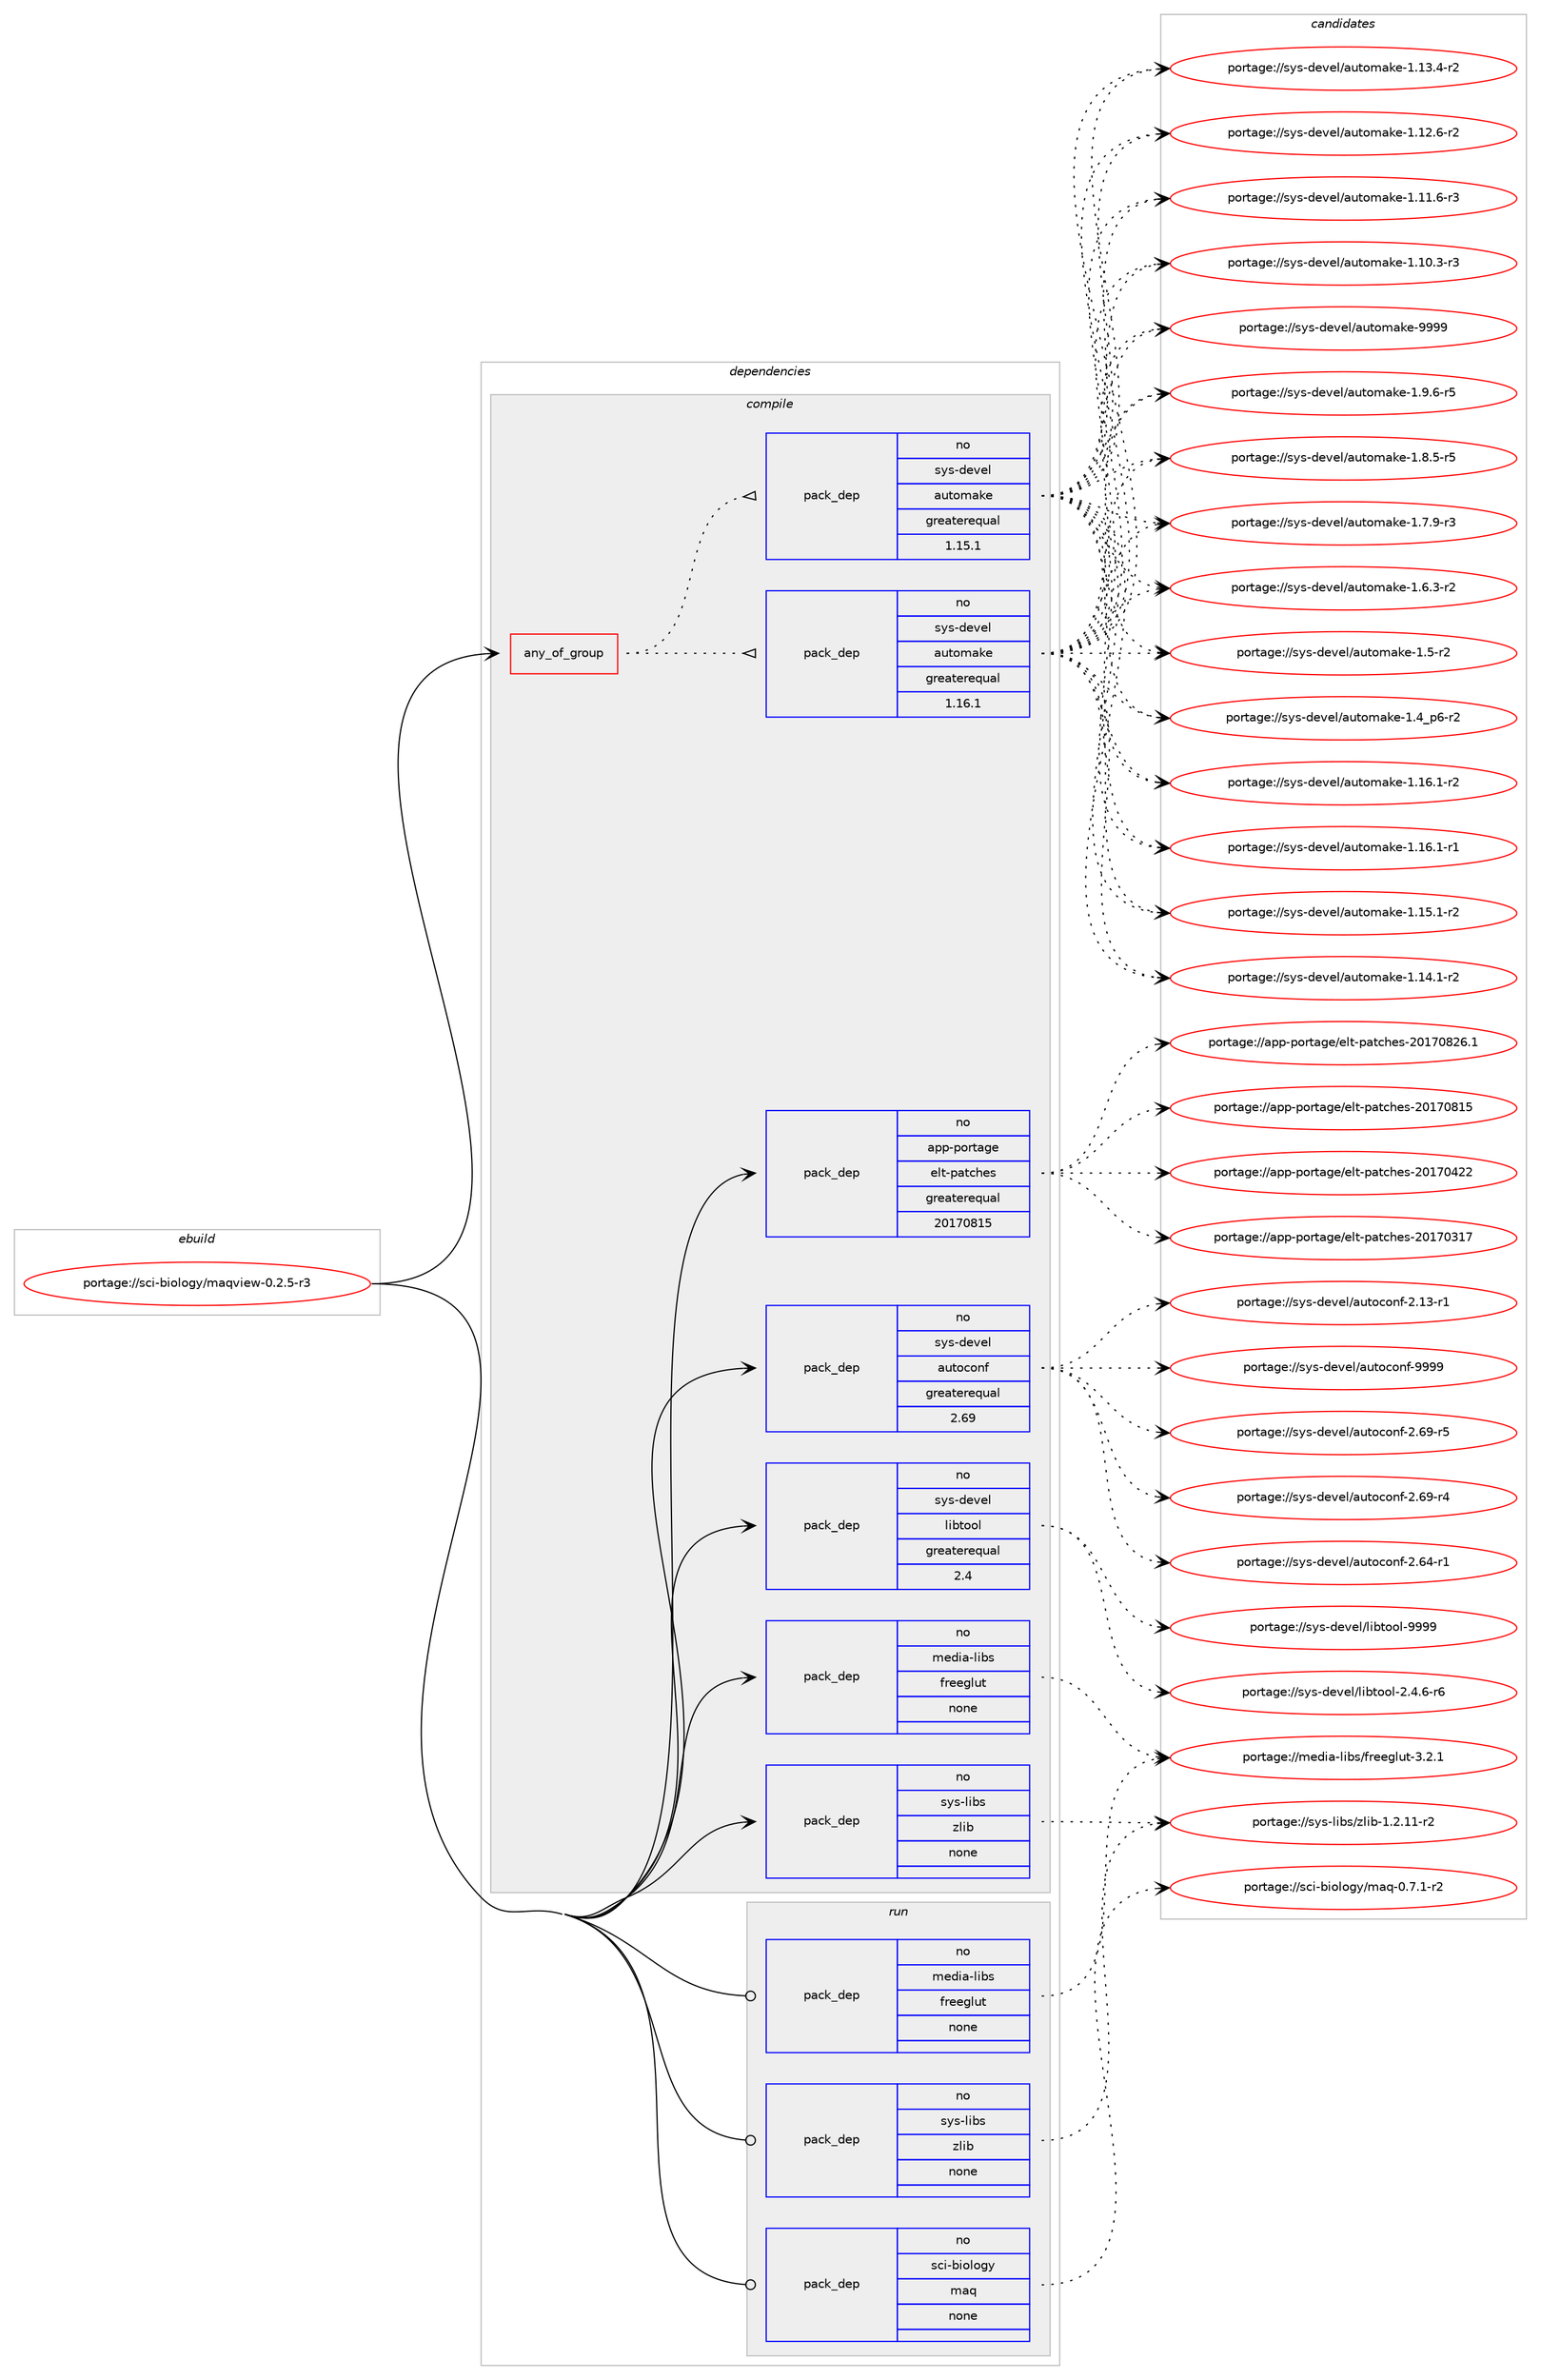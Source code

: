 digraph prolog {

# *************
# Graph options
# *************

newrank=true;
concentrate=true;
compound=true;
graph [rankdir=LR,fontname=Helvetica,fontsize=10,ranksep=1.5];#, ranksep=2.5, nodesep=0.2];
edge  [arrowhead=vee];
node  [fontname=Helvetica,fontsize=10];

# **********
# The ebuild
# **********

subgraph cluster_leftcol {
color=gray;
rank=same;
label=<<i>ebuild</i>>;
id [label="portage://sci-biology/maqview-0.2.5-r3", color=red, width=4, href="../sci-biology/maqview-0.2.5-r3.svg"];
}

# ****************
# The dependencies
# ****************

subgraph cluster_midcol {
color=gray;
label=<<i>dependencies</i>>;
subgraph cluster_compile {
fillcolor="#eeeeee";
style=filled;
label=<<i>compile</i>>;
subgraph any1620 {
dependency97979 [label=<<TABLE BORDER="0" CELLBORDER="1" CELLSPACING="0" CELLPADDING="4"><TR><TD CELLPADDING="10">any_of_group</TD></TR></TABLE>>, shape=none, color=red];subgraph pack76524 {
dependency97980 [label=<<TABLE BORDER="0" CELLBORDER="1" CELLSPACING="0" CELLPADDING="4" WIDTH="220"><TR><TD ROWSPAN="6" CELLPADDING="30">pack_dep</TD></TR><TR><TD WIDTH="110">no</TD></TR><TR><TD>sys-devel</TD></TR><TR><TD>automake</TD></TR><TR><TD>greaterequal</TD></TR><TR><TD>1.16.1</TD></TR></TABLE>>, shape=none, color=blue];
}
dependency97979:e -> dependency97980:w [weight=20,style="dotted",arrowhead="oinv"];
subgraph pack76525 {
dependency97981 [label=<<TABLE BORDER="0" CELLBORDER="1" CELLSPACING="0" CELLPADDING="4" WIDTH="220"><TR><TD ROWSPAN="6" CELLPADDING="30">pack_dep</TD></TR><TR><TD WIDTH="110">no</TD></TR><TR><TD>sys-devel</TD></TR><TR><TD>automake</TD></TR><TR><TD>greaterequal</TD></TR><TR><TD>1.15.1</TD></TR></TABLE>>, shape=none, color=blue];
}
dependency97979:e -> dependency97981:w [weight=20,style="dotted",arrowhead="oinv"];
}
id:e -> dependency97979:w [weight=20,style="solid",arrowhead="vee"];
subgraph pack76526 {
dependency97982 [label=<<TABLE BORDER="0" CELLBORDER="1" CELLSPACING="0" CELLPADDING="4" WIDTH="220"><TR><TD ROWSPAN="6" CELLPADDING="30">pack_dep</TD></TR><TR><TD WIDTH="110">no</TD></TR><TR><TD>app-portage</TD></TR><TR><TD>elt-patches</TD></TR><TR><TD>greaterequal</TD></TR><TR><TD>20170815</TD></TR></TABLE>>, shape=none, color=blue];
}
id:e -> dependency97982:w [weight=20,style="solid",arrowhead="vee"];
subgraph pack76527 {
dependency97983 [label=<<TABLE BORDER="0" CELLBORDER="1" CELLSPACING="0" CELLPADDING="4" WIDTH="220"><TR><TD ROWSPAN="6" CELLPADDING="30">pack_dep</TD></TR><TR><TD WIDTH="110">no</TD></TR><TR><TD>media-libs</TD></TR><TR><TD>freeglut</TD></TR><TR><TD>none</TD></TR><TR><TD></TD></TR></TABLE>>, shape=none, color=blue];
}
id:e -> dependency97983:w [weight=20,style="solid",arrowhead="vee"];
subgraph pack76528 {
dependency97984 [label=<<TABLE BORDER="0" CELLBORDER="1" CELLSPACING="0" CELLPADDING="4" WIDTH="220"><TR><TD ROWSPAN="6" CELLPADDING="30">pack_dep</TD></TR><TR><TD WIDTH="110">no</TD></TR><TR><TD>sys-devel</TD></TR><TR><TD>autoconf</TD></TR><TR><TD>greaterequal</TD></TR><TR><TD>2.69</TD></TR></TABLE>>, shape=none, color=blue];
}
id:e -> dependency97984:w [weight=20,style="solid",arrowhead="vee"];
subgraph pack76529 {
dependency97985 [label=<<TABLE BORDER="0" CELLBORDER="1" CELLSPACING="0" CELLPADDING="4" WIDTH="220"><TR><TD ROWSPAN="6" CELLPADDING="30">pack_dep</TD></TR><TR><TD WIDTH="110">no</TD></TR><TR><TD>sys-devel</TD></TR><TR><TD>libtool</TD></TR><TR><TD>greaterequal</TD></TR><TR><TD>2.4</TD></TR></TABLE>>, shape=none, color=blue];
}
id:e -> dependency97985:w [weight=20,style="solid",arrowhead="vee"];
subgraph pack76530 {
dependency97986 [label=<<TABLE BORDER="0" CELLBORDER="1" CELLSPACING="0" CELLPADDING="4" WIDTH="220"><TR><TD ROWSPAN="6" CELLPADDING="30">pack_dep</TD></TR><TR><TD WIDTH="110">no</TD></TR><TR><TD>sys-libs</TD></TR><TR><TD>zlib</TD></TR><TR><TD>none</TD></TR><TR><TD></TD></TR></TABLE>>, shape=none, color=blue];
}
id:e -> dependency97986:w [weight=20,style="solid",arrowhead="vee"];
}
subgraph cluster_compileandrun {
fillcolor="#eeeeee";
style=filled;
label=<<i>compile and run</i>>;
}
subgraph cluster_run {
fillcolor="#eeeeee";
style=filled;
label=<<i>run</i>>;
subgraph pack76531 {
dependency97987 [label=<<TABLE BORDER="0" CELLBORDER="1" CELLSPACING="0" CELLPADDING="4" WIDTH="220"><TR><TD ROWSPAN="6" CELLPADDING="30">pack_dep</TD></TR><TR><TD WIDTH="110">no</TD></TR><TR><TD>media-libs</TD></TR><TR><TD>freeglut</TD></TR><TR><TD>none</TD></TR><TR><TD></TD></TR></TABLE>>, shape=none, color=blue];
}
id:e -> dependency97987:w [weight=20,style="solid",arrowhead="odot"];
subgraph pack76532 {
dependency97988 [label=<<TABLE BORDER="0" CELLBORDER="1" CELLSPACING="0" CELLPADDING="4" WIDTH="220"><TR><TD ROWSPAN="6" CELLPADDING="30">pack_dep</TD></TR><TR><TD WIDTH="110">no</TD></TR><TR><TD>sci-biology</TD></TR><TR><TD>maq</TD></TR><TR><TD>none</TD></TR><TR><TD></TD></TR></TABLE>>, shape=none, color=blue];
}
id:e -> dependency97988:w [weight=20,style="solid",arrowhead="odot"];
subgraph pack76533 {
dependency97989 [label=<<TABLE BORDER="0" CELLBORDER="1" CELLSPACING="0" CELLPADDING="4" WIDTH="220"><TR><TD ROWSPAN="6" CELLPADDING="30">pack_dep</TD></TR><TR><TD WIDTH="110">no</TD></TR><TR><TD>sys-libs</TD></TR><TR><TD>zlib</TD></TR><TR><TD>none</TD></TR><TR><TD></TD></TR></TABLE>>, shape=none, color=blue];
}
id:e -> dependency97989:w [weight=20,style="solid",arrowhead="odot"];
}
}

# **************
# The candidates
# **************

subgraph cluster_choices {
rank=same;
color=gray;
label=<<i>candidates</i>>;

subgraph choice76524 {
color=black;
nodesep=1;
choice115121115451001011181011084797117116111109971071014557575757 [label="portage://sys-devel/automake-9999", color=red, width=4,href="../sys-devel/automake-9999.svg"];
choice115121115451001011181011084797117116111109971071014549465746544511453 [label="portage://sys-devel/automake-1.9.6-r5", color=red, width=4,href="../sys-devel/automake-1.9.6-r5.svg"];
choice115121115451001011181011084797117116111109971071014549465646534511453 [label="portage://sys-devel/automake-1.8.5-r5", color=red, width=4,href="../sys-devel/automake-1.8.5-r5.svg"];
choice115121115451001011181011084797117116111109971071014549465546574511451 [label="portage://sys-devel/automake-1.7.9-r3", color=red, width=4,href="../sys-devel/automake-1.7.9-r3.svg"];
choice115121115451001011181011084797117116111109971071014549465446514511450 [label="portage://sys-devel/automake-1.6.3-r2", color=red, width=4,href="../sys-devel/automake-1.6.3-r2.svg"];
choice11512111545100101118101108479711711611110997107101454946534511450 [label="portage://sys-devel/automake-1.5-r2", color=red, width=4,href="../sys-devel/automake-1.5-r2.svg"];
choice115121115451001011181011084797117116111109971071014549465295112544511450 [label="portage://sys-devel/automake-1.4_p6-r2", color=red, width=4,href="../sys-devel/automake-1.4_p6-r2.svg"];
choice11512111545100101118101108479711711611110997107101454946495446494511450 [label="portage://sys-devel/automake-1.16.1-r2", color=red, width=4,href="../sys-devel/automake-1.16.1-r2.svg"];
choice11512111545100101118101108479711711611110997107101454946495446494511449 [label="portage://sys-devel/automake-1.16.1-r1", color=red, width=4,href="../sys-devel/automake-1.16.1-r1.svg"];
choice11512111545100101118101108479711711611110997107101454946495346494511450 [label="portage://sys-devel/automake-1.15.1-r2", color=red, width=4,href="../sys-devel/automake-1.15.1-r2.svg"];
choice11512111545100101118101108479711711611110997107101454946495246494511450 [label="portage://sys-devel/automake-1.14.1-r2", color=red, width=4,href="../sys-devel/automake-1.14.1-r2.svg"];
choice11512111545100101118101108479711711611110997107101454946495146524511450 [label="portage://sys-devel/automake-1.13.4-r2", color=red, width=4,href="../sys-devel/automake-1.13.4-r2.svg"];
choice11512111545100101118101108479711711611110997107101454946495046544511450 [label="portage://sys-devel/automake-1.12.6-r2", color=red, width=4,href="../sys-devel/automake-1.12.6-r2.svg"];
choice11512111545100101118101108479711711611110997107101454946494946544511451 [label="portage://sys-devel/automake-1.11.6-r3", color=red, width=4,href="../sys-devel/automake-1.11.6-r3.svg"];
choice11512111545100101118101108479711711611110997107101454946494846514511451 [label="portage://sys-devel/automake-1.10.3-r3", color=red, width=4,href="../sys-devel/automake-1.10.3-r3.svg"];
dependency97980:e -> choice115121115451001011181011084797117116111109971071014557575757:w [style=dotted,weight="100"];
dependency97980:e -> choice115121115451001011181011084797117116111109971071014549465746544511453:w [style=dotted,weight="100"];
dependency97980:e -> choice115121115451001011181011084797117116111109971071014549465646534511453:w [style=dotted,weight="100"];
dependency97980:e -> choice115121115451001011181011084797117116111109971071014549465546574511451:w [style=dotted,weight="100"];
dependency97980:e -> choice115121115451001011181011084797117116111109971071014549465446514511450:w [style=dotted,weight="100"];
dependency97980:e -> choice11512111545100101118101108479711711611110997107101454946534511450:w [style=dotted,weight="100"];
dependency97980:e -> choice115121115451001011181011084797117116111109971071014549465295112544511450:w [style=dotted,weight="100"];
dependency97980:e -> choice11512111545100101118101108479711711611110997107101454946495446494511450:w [style=dotted,weight="100"];
dependency97980:e -> choice11512111545100101118101108479711711611110997107101454946495446494511449:w [style=dotted,weight="100"];
dependency97980:e -> choice11512111545100101118101108479711711611110997107101454946495346494511450:w [style=dotted,weight="100"];
dependency97980:e -> choice11512111545100101118101108479711711611110997107101454946495246494511450:w [style=dotted,weight="100"];
dependency97980:e -> choice11512111545100101118101108479711711611110997107101454946495146524511450:w [style=dotted,weight="100"];
dependency97980:e -> choice11512111545100101118101108479711711611110997107101454946495046544511450:w [style=dotted,weight="100"];
dependency97980:e -> choice11512111545100101118101108479711711611110997107101454946494946544511451:w [style=dotted,weight="100"];
dependency97980:e -> choice11512111545100101118101108479711711611110997107101454946494846514511451:w [style=dotted,weight="100"];
}
subgraph choice76525 {
color=black;
nodesep=1;
choice115121115451001011181011084797117116111109971071014557575757 [label="portage://sys-devel/automake-9999", color=red, width=4,href="../sys-devel/automake-9999.svg"];
choice115121115451001011181011084797117116111109971071014549465746544511453 [label="portage://sys-devel/automake-1.9.6-r5", color=red, width=4,href="../sys-devel/automake-1.9.6-r5.svg"];
choice115121115451001011181011084797117116111109971071014549465646534511453 [label="portage://sys-devel/automake-1.8.5-r5", color=red, width=4,href="../sys-devel/automake-1.8.5-r5.svg"];
choice115121115451001011181011084797117116111109971071014549465546574511451 [label="portage://sys-devel/automake-1.7.9-r3", color=red, width=4,href="../sys-devel/automake-1.7.9-r3.svg"];
choice115121115451001011181011084797117116111109971071014549465446514511450 [label="portage://sys-devel/automake-1.6.3-r2", color=red, width=4,href="../sys-devel/automake-1.6.3-r2.svg"];
choice11512111545100101118101108479711711611110997107101454946534511450 [label="portage://sys-devel/automake-1.5-r2", color=red, width=4,href="../sys-devel/automake-1.5-r2.svg"];
choice115121115451001011181011084797117116111109971071014549465295112544511450 [label="portage://sys-devel/automake-1.4_p6-r2", color=red, width=4,href="../sys-devel/automake-1.4_p6-r2.svg"];
choice11512111545100101118101108479711711611110997107101454946495446494511450 [label="portage://sys-devel/automake-1.16.1-r2", color=red, width=4,href="../sys-devel/automake-1.16.1-r2.svg"];
choice11512111545100101118101108479711711611110997107101454946495446494511449 [label="portage://sys-devel/automake-1.16.1-r1", color=red, width=4,href="../sys-devel/automake-1.16.1-r1.svg"];
choice11512111545100101118101108479711711611110997107101454946495346494511450 [label="portage://sys-devel/automake-1.15.1-r2", color=red, width=4,href="../sys-devel/automake-1.15.1-r2.svg"];
choice11512111545100101118101108479711711611110997107101454946495246494511450 [label="portage://sys-devel/automake-1.14.1-r2", color=red, width=4,href="../sys-devel/automake-1.14.1-r2.svg"];
choice11512111545100101118101108479711711611110997107101454946495146524511450 [label="portage://sys-devel/automake-1.13.4-r2", color=red, width=4,href="../sys-devel/automake-1.13.4-r2.svg"];
choice11512111545100101118101108479711711611110997107101454946495046544511450 [label="portage://sys-devel/automake-1.12.6-r2", color=red, width=4,href="../sys-devel/automake-1.12.6-r2.svg"];
choice11512111545100101118101108479711711611110997107101454946494946544511451 [label="portage://sys-devel/automake-1.11.6-r3", color=red, width=4,href="../sys-devel/automake-1.11.6-r3.svg"];
choice11512111545100101118101108479711711611110997107101454946494846514511451 [label="portage://sys-devel/automake-1.10.3-r3", color=red, width=4,href="../sys-devel/automake-1.10.3-r3.svg"];
dependency97981:e -> choice115121115451001011181011084797117116111109971071014557575757:w [style=dotted,weight="100"];
dependency97981:e -> choice115121115451001011181011084797117116111109971071014549465746544511453:w [style=dotted,weight="100"];
dependency97981:e -> choice115121115451001011181011084797117116111109971071014549465646534511453:w [style=dotted,weight="100"];
dependency97981:e -> choice115121115451001011181011084797117116111109971071014549465546574511451:w [style=dotted,weight="100"];
dependency97981:e -> choice115121115451001011181011084797117116111109971071014549465446514511450:w [style=dotted,weight="100"];
dependency97981:e -> choice11512111545100101118101108479711711611110997107101454946534511450:w [style=dotted,weight="100"];
dependency97981:e -> choice115121115451001011181011084797117116111109971071014549465295112544511450:w [style=dotted,weight="100"];
dependency97981:e -> choice11512111545100101118101108479711711611110997107101454946495446494511450:w [style=dotted,weight="100"];
dependency97981:e -> choice11512111545100101118101108479711711611110997107101454946495446494511449:w [style=dotted,weight="100"];
dependency97981:e -> choice11512111545100101118101108479711711611110997107101454946495346494511450:w [style=dotted,weight="100"];
dependency97981:e -> choice11512111545100101118101108479711711611110997107101454946495246494511450:w [style=dotted,weight="100"];
dependency97981:e -> choice11512111545100101118101108479711711611110997107101454946495146524511450:w [style=dotted,weight="100"];
dependency97981:e -> choice11512111545100101118101108479711711611110997107101454946495046544511450:w [style=dotted,weight="100"];
dependency97981:e -> choice11512111545100101118101108479711711611110997107101454946494946544511451:w [style=dotted,weight="100"];
dependency97981:e -> choice11512111545100101118101108479711711611110997107101454946494846514511451:w [style=dotted,weight="100"];
}
subgraph choice76526 {
color=black;
nodesep=1;
choice971121124511211111411697103101471011081164511297116991041011154550484955485650544649 [label="portage://app-portage/elt-patches-20170826.1", color=red, width=4,href="../app-portage/elt-patches-20170826.1.svg"];
choice97112112451121111141169710310147101108116451129711699104101115455048495548564953 [label="portage://app-portage/elt-patches-20170815", color=red, width=4,href="../app-portage/elt-patches-20170815.svg"];
choice97112112451121111141169710310147101108116451129711699104101115455048495548525050 [label="portage://app-portage/elt-patches-20170422", color=red, width=4,href="../app-portage/elt-patches-20170422.svg"];
choice97112112451121111141169710310147101108116451129711699104101115455048495548514955 [label="portage://app-portage/elt-patches-20170317", color=red, width=4,href="../app-portage/elt-patches-20170317.svg"];
dependency97982:e -> choice971121124511211111411697103101471011081164511297116991041011154550484955485650544649:w [style=dotted,weight="100"];
dependency97982:e -> choice97112112451121111141169710310147101108116451129711699104101115455048495548564953:w [style=dotted,weight="100"];
dependency97982:e -> choice97112112451121111141169710310147101108116451129711699104101115455048495548525050:w [style=dotted,weight="100"];
dependency97982:e -> choice97112112451121111141169710310147101108116451129711699104101115455048495548514955:w [style=dotted,weight="100"];
}
subgraph choice76527 {
color=black;
nodesep=1;
choice10910110010597451081059811547102114101101103108117116455146504649 [label="portage://media-libs/freeglut-3.2.1", color=red, width=4,href="../media-libs/freeglut-3.2.1.svg"];
dependency97983:e -> choice10910110010597451081059811547102114101101103108117116455146504649:w [style=dotted,weight="100"];
}
subgraph choice76528 {
color=black;
nodesep=1;
choice115121115451001011181011084797117116111991111101024557575757 [label="portage://sys-devel/autoconf-9999", color=red, width=4,href="../sys-devel/autoconf-9999.svg"];
choice1151211154510010111810110847971171161119911111010245504654574511453 [label="portage://sys-devel/autoconf-2.69-r5", color=red, width=4,href="../sys-devel/autoconf-2.69-r5.svg"];
choice1151211154510010111810110847971171161119911111010245504654574511452 [label="portage://sys-devel/autoconf-2.69-r4", color=red, width=4,href="../sys-devel/autoconf-2.69-r4.svg"];
choice1151211154510010111810110847971171161119911111010245504654524511449 [label="portage://sys-devel/autoconf-2.64-r1", color=red, width=4,href="../sys-devel/autoconf-2.64-r1.svg"];
choice1151211154510010111810110847971171161119911111010245504649514511449 [label="portage://sys-devel/autoconf-2.13-r1", color=red, width=4,href="../sys-devel/autoconf-2.13-r1.svg"];
dependency97984:e -> choice115121115451001011181011084797117116111991111101024557575757:w [style=dotted,weight="100"];
dependency97984:e -> choice1151211154510010111810110847971171161119911111010245504654574511453:w [style=dotted,weight="100"];
dependency97984:e -> choice1151211154510010111810110847971171161119911111010245504654574511452:w [style=dotted,weight="100"];
dependency97984:e -> choice1151211154510010111810110847971171161119911111010245504654524511449:w [style=dotted,weight="100"];
dependency97984:e -> choice1151211154510010111810110847971171161119911111010245504649514511449:w [style=dotted,weight="100"];
}
subgraph choice76529 {
color=black;
nodesep=1;
choice1151211154510010111810110847108105981161111111084557575757 [label="portage://sys-devel/libtool-9999", color=red, width=4,href="../sys-devel/libtool-9999.svg"];
choice1151211154510010111810110847108105981161111111084550465246544511454 [label="portage://sys-devel/libtool-2.4.6-r6", color=red, width=4,href="../sys-devel/libtool-2.4.6-r6.svg"];
dependency97985:e -> choice1151211154510010111810110847108105981161111111084557575757:w [style=dotted,weight="100"];
dependency97985:e -> choice1151211154510010111810110847108105981161111111084550465246544511454:w [style=dotted,weight="100"];
}
subgraph choice76530 {
color=black;
nodesep=1;
choice11512111545108105981154712210810598454946504649494511450 [label="portage://sys-libs/zlib-1.2.11-r2", color=red, width=4,href="../sys-libs/zlib-1.2.11-r2.svg"];
dependency97986:e -> choice11512111545108105981154712210810598454946504649494511450:w [style=dotted,weight="100"];
}
subgraph choice76531 {
color=black;
nodesep=1;
choice10910110010597451081059811547102114101101103108117116455146504649 [label="portage://media-libs/freeglut-3.2.1", color=red, width=4,href="../media-libs/freeglut-3.2.1.svg"];
dependency97987:e -> choice10910110010597451081059811547102114101101103108117116455146504649:w [style=dotted,weight="100"];
}
subgraph choice76532 {
color=black;
nodesep=1;
choice11599105459810511110811110312147109971134548465546494511450 [label="portage://sci-biology/maq-0.7.1-r2", color=red, width=4,href="../sci-biology/maq-0.7.1-r2.svg"];
dependency97988:e -> choice11599105459810511110811110312147109971134548465546494511450:w [style=dotted,weight="100"];
}
subgraph choice76533 {
color=black;
nodesep=1;
choice11512111545108105981154712210810598454946504649494511450 [label="portage://sys-libs/zlib-1.2.11-r2", color=red, width=4,href="../sys-libs/zlib-1.2.11-r2.svg"];
dependency97989:e -> choice11512111545108105981154712210810598454946504649494511450:w [style=dotted,weight="100"];
}
}

}
